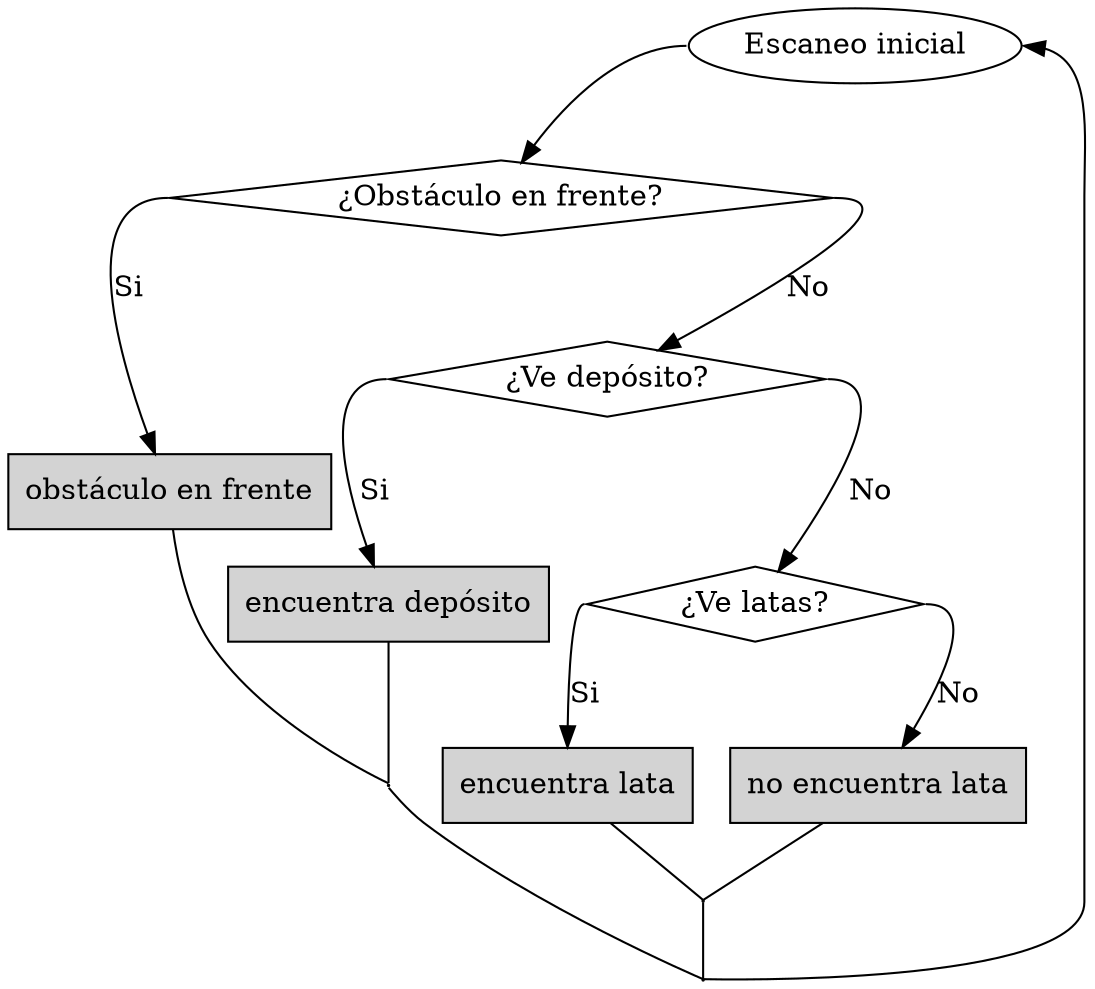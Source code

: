 digraph G {
    start [label = "Escaneo inicial"]
    obst [shape = diamond; label = "¿Obstáculo en frente?"]
    obsti [style = filled; shape = box; label = "obstáculo en frente"]
    dep [shape = diamond; label = "¿Ve depósito?"]
    depi [style = filled; shape = box; label = "encuentra depósito"]
    lat [shape = diamond; label = "¿Ve latas?"]
    lati [style = filled; shape = box; label = "encuentra lata"]
    lato [style = filled; shape = box; label = "no encuentra lata"]

    tmpa [shape = point, width = 0.01, height = 0.01];
    tmpb [shape = point, width = 0.01, height = 0.01];
    tmpc [shape = point, width = 0.01, height = 0.01];

    start -> obst [tailport = w]
    obst -> obsti [label = "Si"; tailport = w]
    obsti -> tmpa [dir = none]
    obst -> dep [label = "No"; tailport = e]

    dep -> depi [label = "Si"; tailport = w]
    depi -> tmpa [dir = none]

    dep -> lat [label = "No"; tailport = e]
    lat -> lati [label = "Si"; tailport = w]
    lat -> lato [label = "No"; tailport = e]

    lati, lato -> tmpb [dir = none]
    tmpa, tmpb -> tmpc [dir = none]
    tmpc -> start [headport = e]

    // lati, lato, depi, obsti -> end
}
